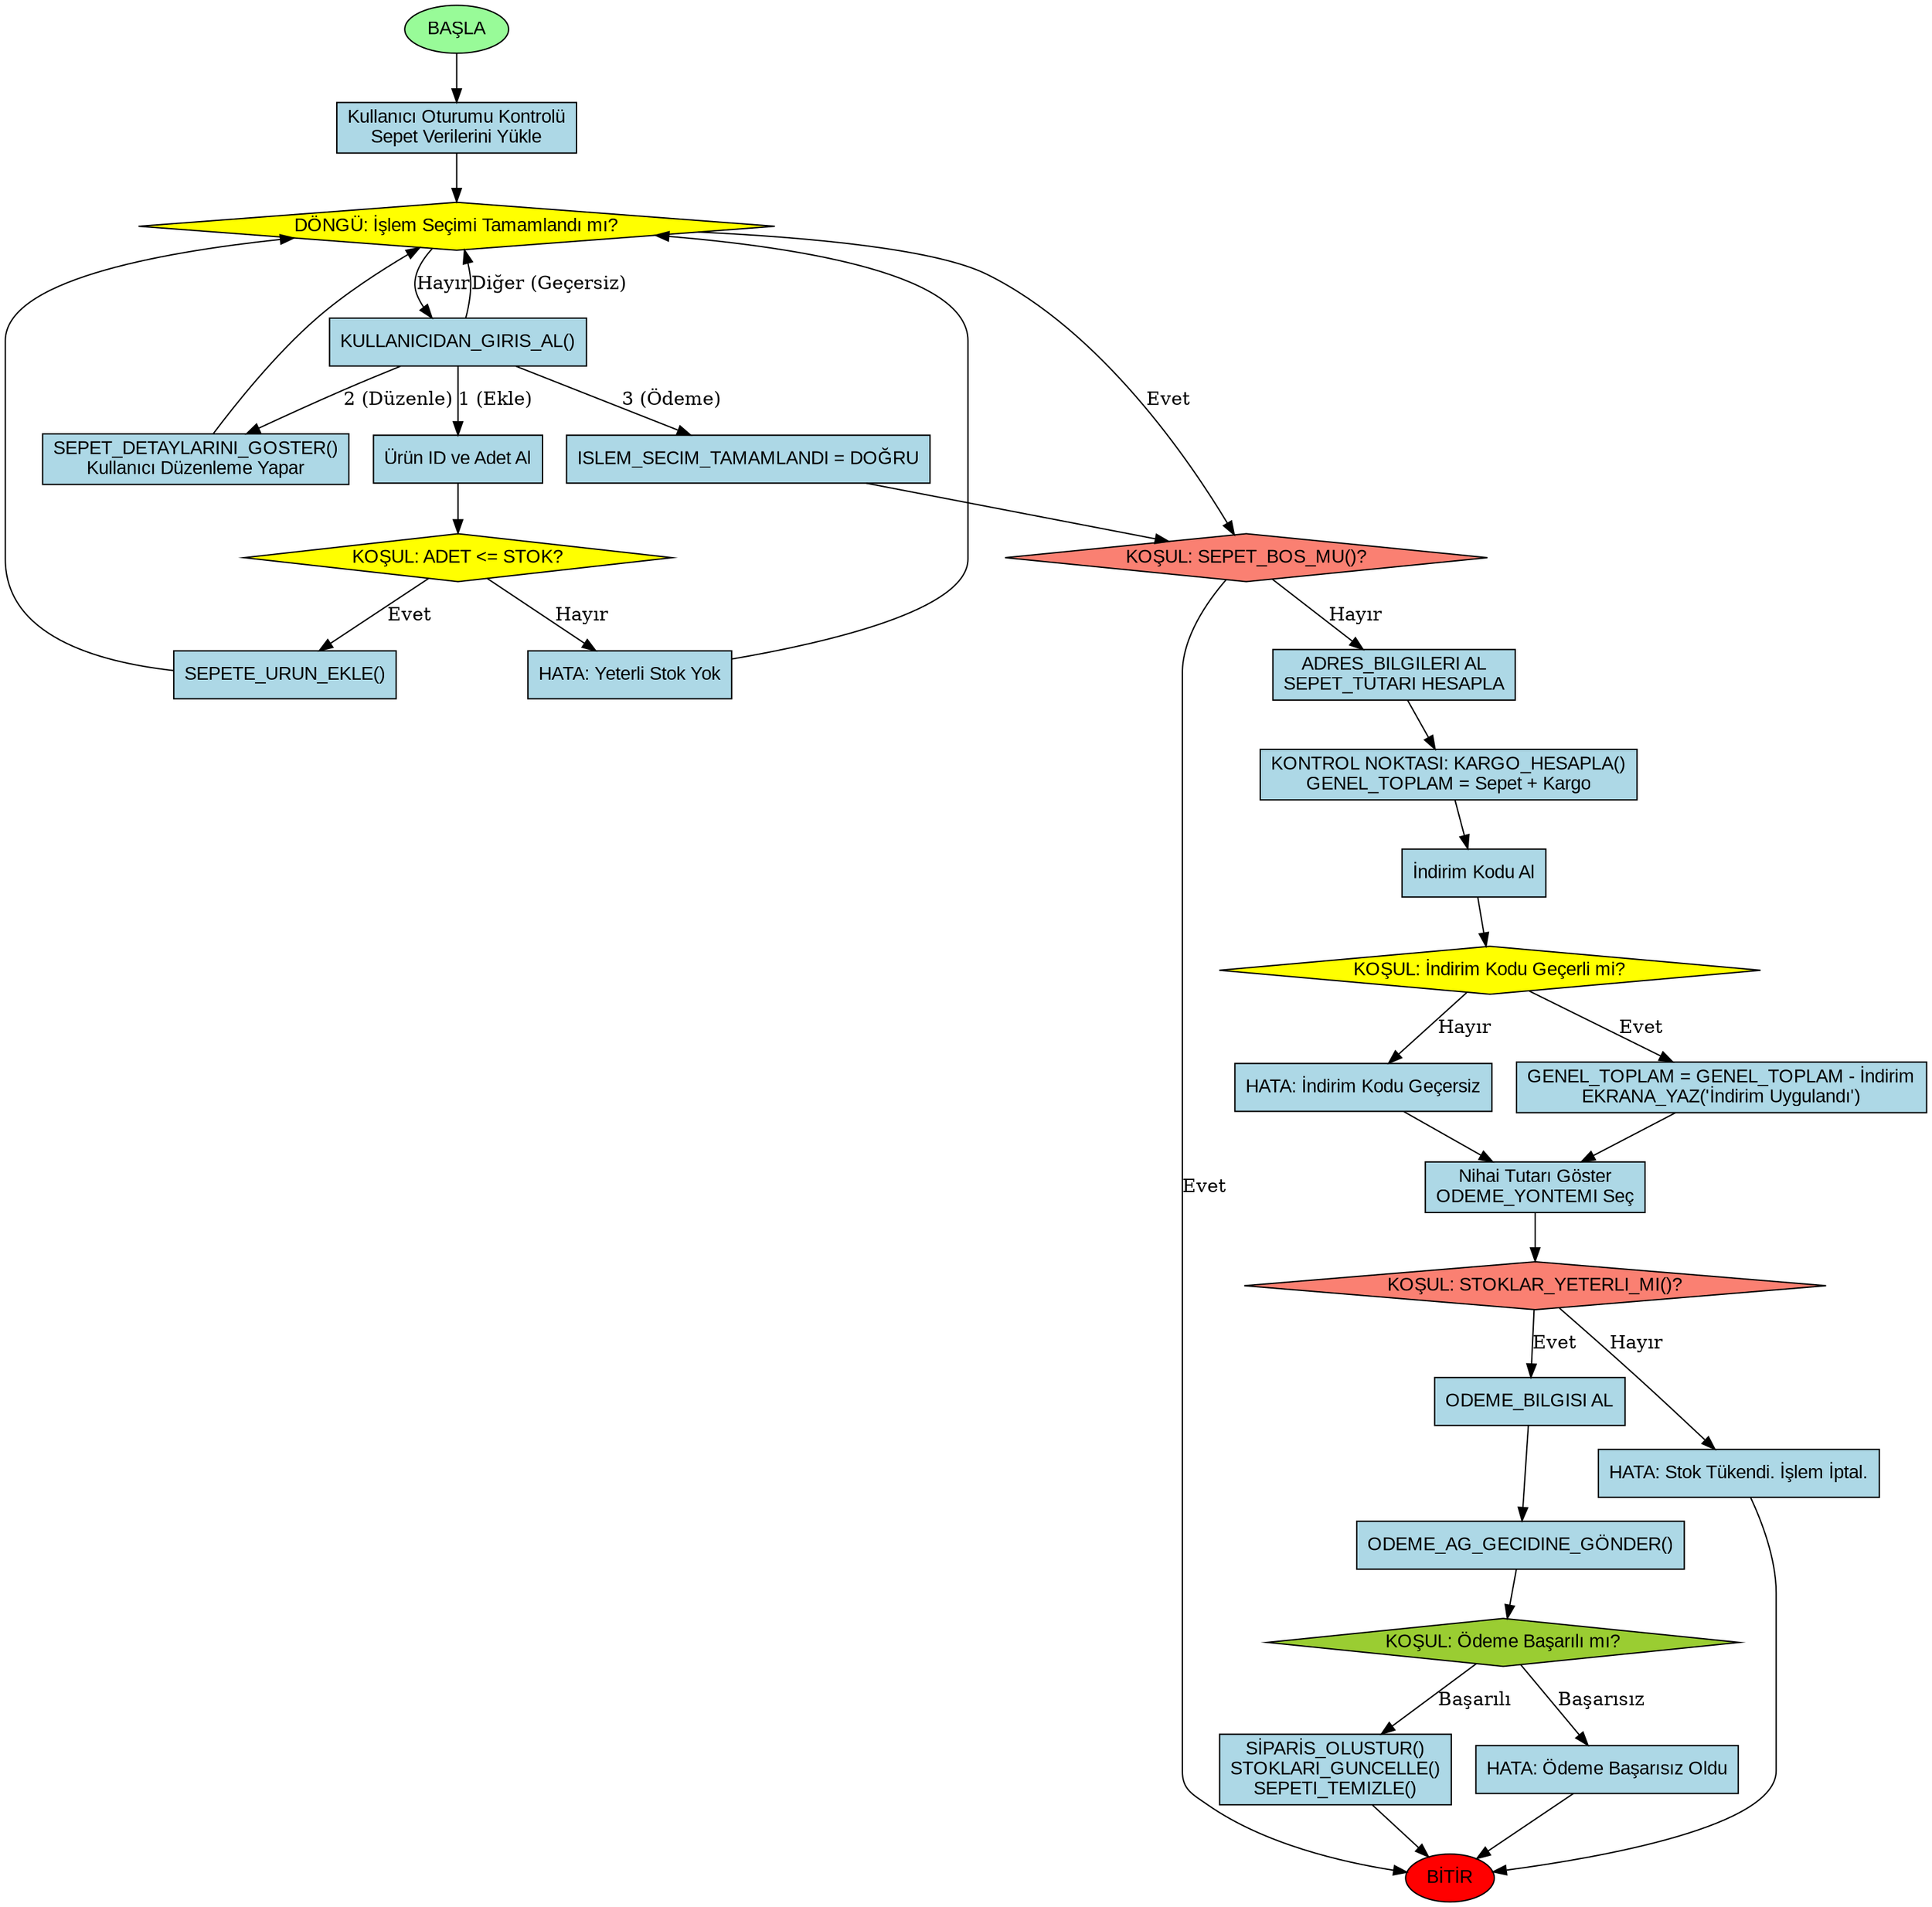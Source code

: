 digraph E_TICARET_ODEME_SISTEMI {
    // Graf Ayarları
    rankdir=TB; // Akış Yönü: Yukarıdan Aşağıya
    node [shape=box, style="filled", fillcolor="lightblue", fontname="Arial"];
    
    // Şekil Tanımları (Düğümler)
    start_node [shape=oval, label="BAŞLA", fillcolor="palegreen"];
    end_node [shape=oval, label="BİTİR", fillcolor="red"];

    // 1. Kullanıcı Oturumu ve Sepet
    process_oturumu_ac [shape=box, label="Kullanıcı Oturumu Kontrolü\nSepet Verilerini Yükle"];
    
    // 2. Sepet Yönetim Döngüsü
    loop_sepet_yonetim [shape=diamond, label="DÖNGÜ: İşlem Seçimi Tamamlandı mı?", fillcolor="yellow"];
    input_secim [shape=box, label="KULLANICIDAN_GIRIS_AL()"];
    
    // Ürün Ekleme (Seçim 1)
    process_urun_ekle [shape=box, label="Ürün ID ve Adet Al"];
    decision_stok_yeterli [shape=diamond, label="KOŞUL: ADET <= STOK?", fillcolor="yellow"];
    process_sepet_ekle [shape=box, label="SEPETE_URUN_EKLE()"];
    process_stok_hata [shape=box, label="HATA: Yeterli Stok Yok"];

    // Sepet Düzenle (Seçim 2)
    process_sepet_duzenle [shape=box, label="SEPET_DETAYLARINI_GOSTER()\nKullanıcı Düzenleme Yapar"];
    
    // Ödeme Adımına Geç (Seçim 3)
    process_odemeye_gec [shape=box, label="ISLEM_SECIM_TAMAMLANDI = DOĞRU"];
    
    // 3. Kontroller Öncesi
    decision_sepet_bos [shape=diamond, label="KOŞUL: SEPET_BOS_MU()?", fillcolor="salmon"];
    process_bilgi_al [shape=box, label="ADRES_BILGILERI AL\nSEPET_TUTARI HESAPLA"];
    
    // 3.1. Kargo ve İndirim
    process_kargo_hesapla [shape=box, label="KONTROL NOKTASI: KARGO_HESAPLA()\nGENEL_TOPLAM = Sepet + Kargo"];
    input_indirim [shape=box, label="İndirim Kodu Al"];
    decision_indirim_gecerli [shape=diamond, label="KOŞUL: İndirim Kodu Geçerli mi?", fillcolor="yellow"];
    process_indirim_uygula [shape=box, label="GENEL_TOPLAM = GENEL_TOPLAM - İndirim\nEKRANA_YAZ('İndirim Uygulandı')"];
    process_indirim_hata [shape=box, label="HATA: İndirim Kodu Geçersiz"];

    // 3.2. Nihai Onay ve Son Kontroller
    process_odeme_secim [shape=box, label="Nihai Tutarı Göster\nODEME_YONTEMI Seç"];
    
    // KONTROL NOKTASI: Son Stok Kontrolü
    decision_son_stok [shape=diamond, label="KOŞUL: STOKLAR_YETERLI_MI()?", fillcolor="salmon"];
    process_son_stok_hata [shape=box, label="HATA: Stok Tükendi. İşlem İptal."];

    // 3.3. Ödeme İşlemi
    process_odeme_bilgisi [shape=box, label="ODEME_BILGISI AL"];
    
    // KONTROL NOKTASI: Ödeme Başarısı
    process_odeme_gonder [shape=box, label="ODEME_AG_GECIDINE_GÖNDER()"];
    decision_odeme_basarili [shape=diamond, label="KOŞUL: Ödeme Başarılı mı?", fillcolor="yellowgreen"];
    
    // Başarılı ve Başarısız Sonuçlar
    process_siparis_olustur [shape=box, label="SİPARİS_OLUSTUR()\nSTOKLARI_GUNCELLE()\nSEPETI_TEMIZLE()"];
    process_odeme_hata [shape=box, label="HATA: Ödeme Başarısız Oldu"];

    // Akış Bağlantıları (Kenarlar)

    start_node -> process_oturumu_ac;
    process_oturumu_ac -> loop_sepet_yonetim;

    // Sepet Döngüsü İçindeki Akış
    loop_sepet_yonetim -> input_secim [label="Hayır"];
    loop_sepet_yonetim -> decision_sepet_bos [label="Evet"];
    
    // Seçim Yönlendirmeleri
    input_secim -> process_urun_ekle [label="1 (Ekle)"];
    input_secim -> process_sepet_duzenle [label="2 (Düzenle)"];
    input_secim -> process_odemeye_gec [label="3 (Ödeme)"];
    input_secim -> loop_sepet_yonetim [label="Diğer (Geçersiz)"];

    // Ürün Ekleme Akışı
    process_urun_ekle -> decision_stok_yeterli;
    decision_stok_yeterli -> process_sepet_ekle [label="Evet"];
    decision_stok_yeterli -> process_stok_hata [label="Hayır"];
    process_sepet_ekle -> loop_sepet_yonetim;
    process_stok_hata -> loop_sepet_yonetim;

    // Sepet Düzenleme Akışı
    process_sepet_duzenle -> loop_sepet_yonetim;

    // Ödeme Adımları Akışı
    process_odemeye_gec -> decision_sepet_bos;
    
    // Sepet Boş Kontrolü
    decision_sepet_bos -> process_bilgi_al [label="Hayır"];
    decision_sepet_bos -> end_node [label="Evet"];

    // Kargo ve İndirim Akışı
    process_bilgi_al -> process_kargo_hesapla;
    process_kargo_hesapla -> input_indirim;
    input_indirim -> decision_indirim_gecerli;

    // İndirim Karar Ağacı
    decision_indirim_gecerli -> process_indirim_uygula [label="Evet"];
    decision_indirim_gecerli -> process_indirim_hata [label="Hayır"];
    process_indirim_uygula -> process_odeme_secim;
    process_indirim_hata -> process_odeme_secim; // İndirim hatası ödemeyi durdurmaz

    // Son Kontroller
    process_odeme_secim -> decision_son_stok;
    
    // Son Stok Kontrolü
    decision_son_stok -> process_odeme_bilgisi [label="Evet"];
    decision_son_stok -> process_son_stok_hata [label="Hayır"];
    process_son_stok_hata -> end_node;

    // Ödeme İşlemi
    process_odeme_bilgisi -> process_odeme_gonder;
    process_odeme_gonder -> decision_odeme_basarili;

    // Ödeme Sonuçları
    decision_odeme_basarili -> process_siparis_olustur [label="Başarılı"];
    decision_odeme_basarili -> process_odeme_hata [label="Başarısız"];

    // Bitiş Akışı
    process_siparis_olustur -> end_node;
    process_odeme_hata -> end_node;
}

